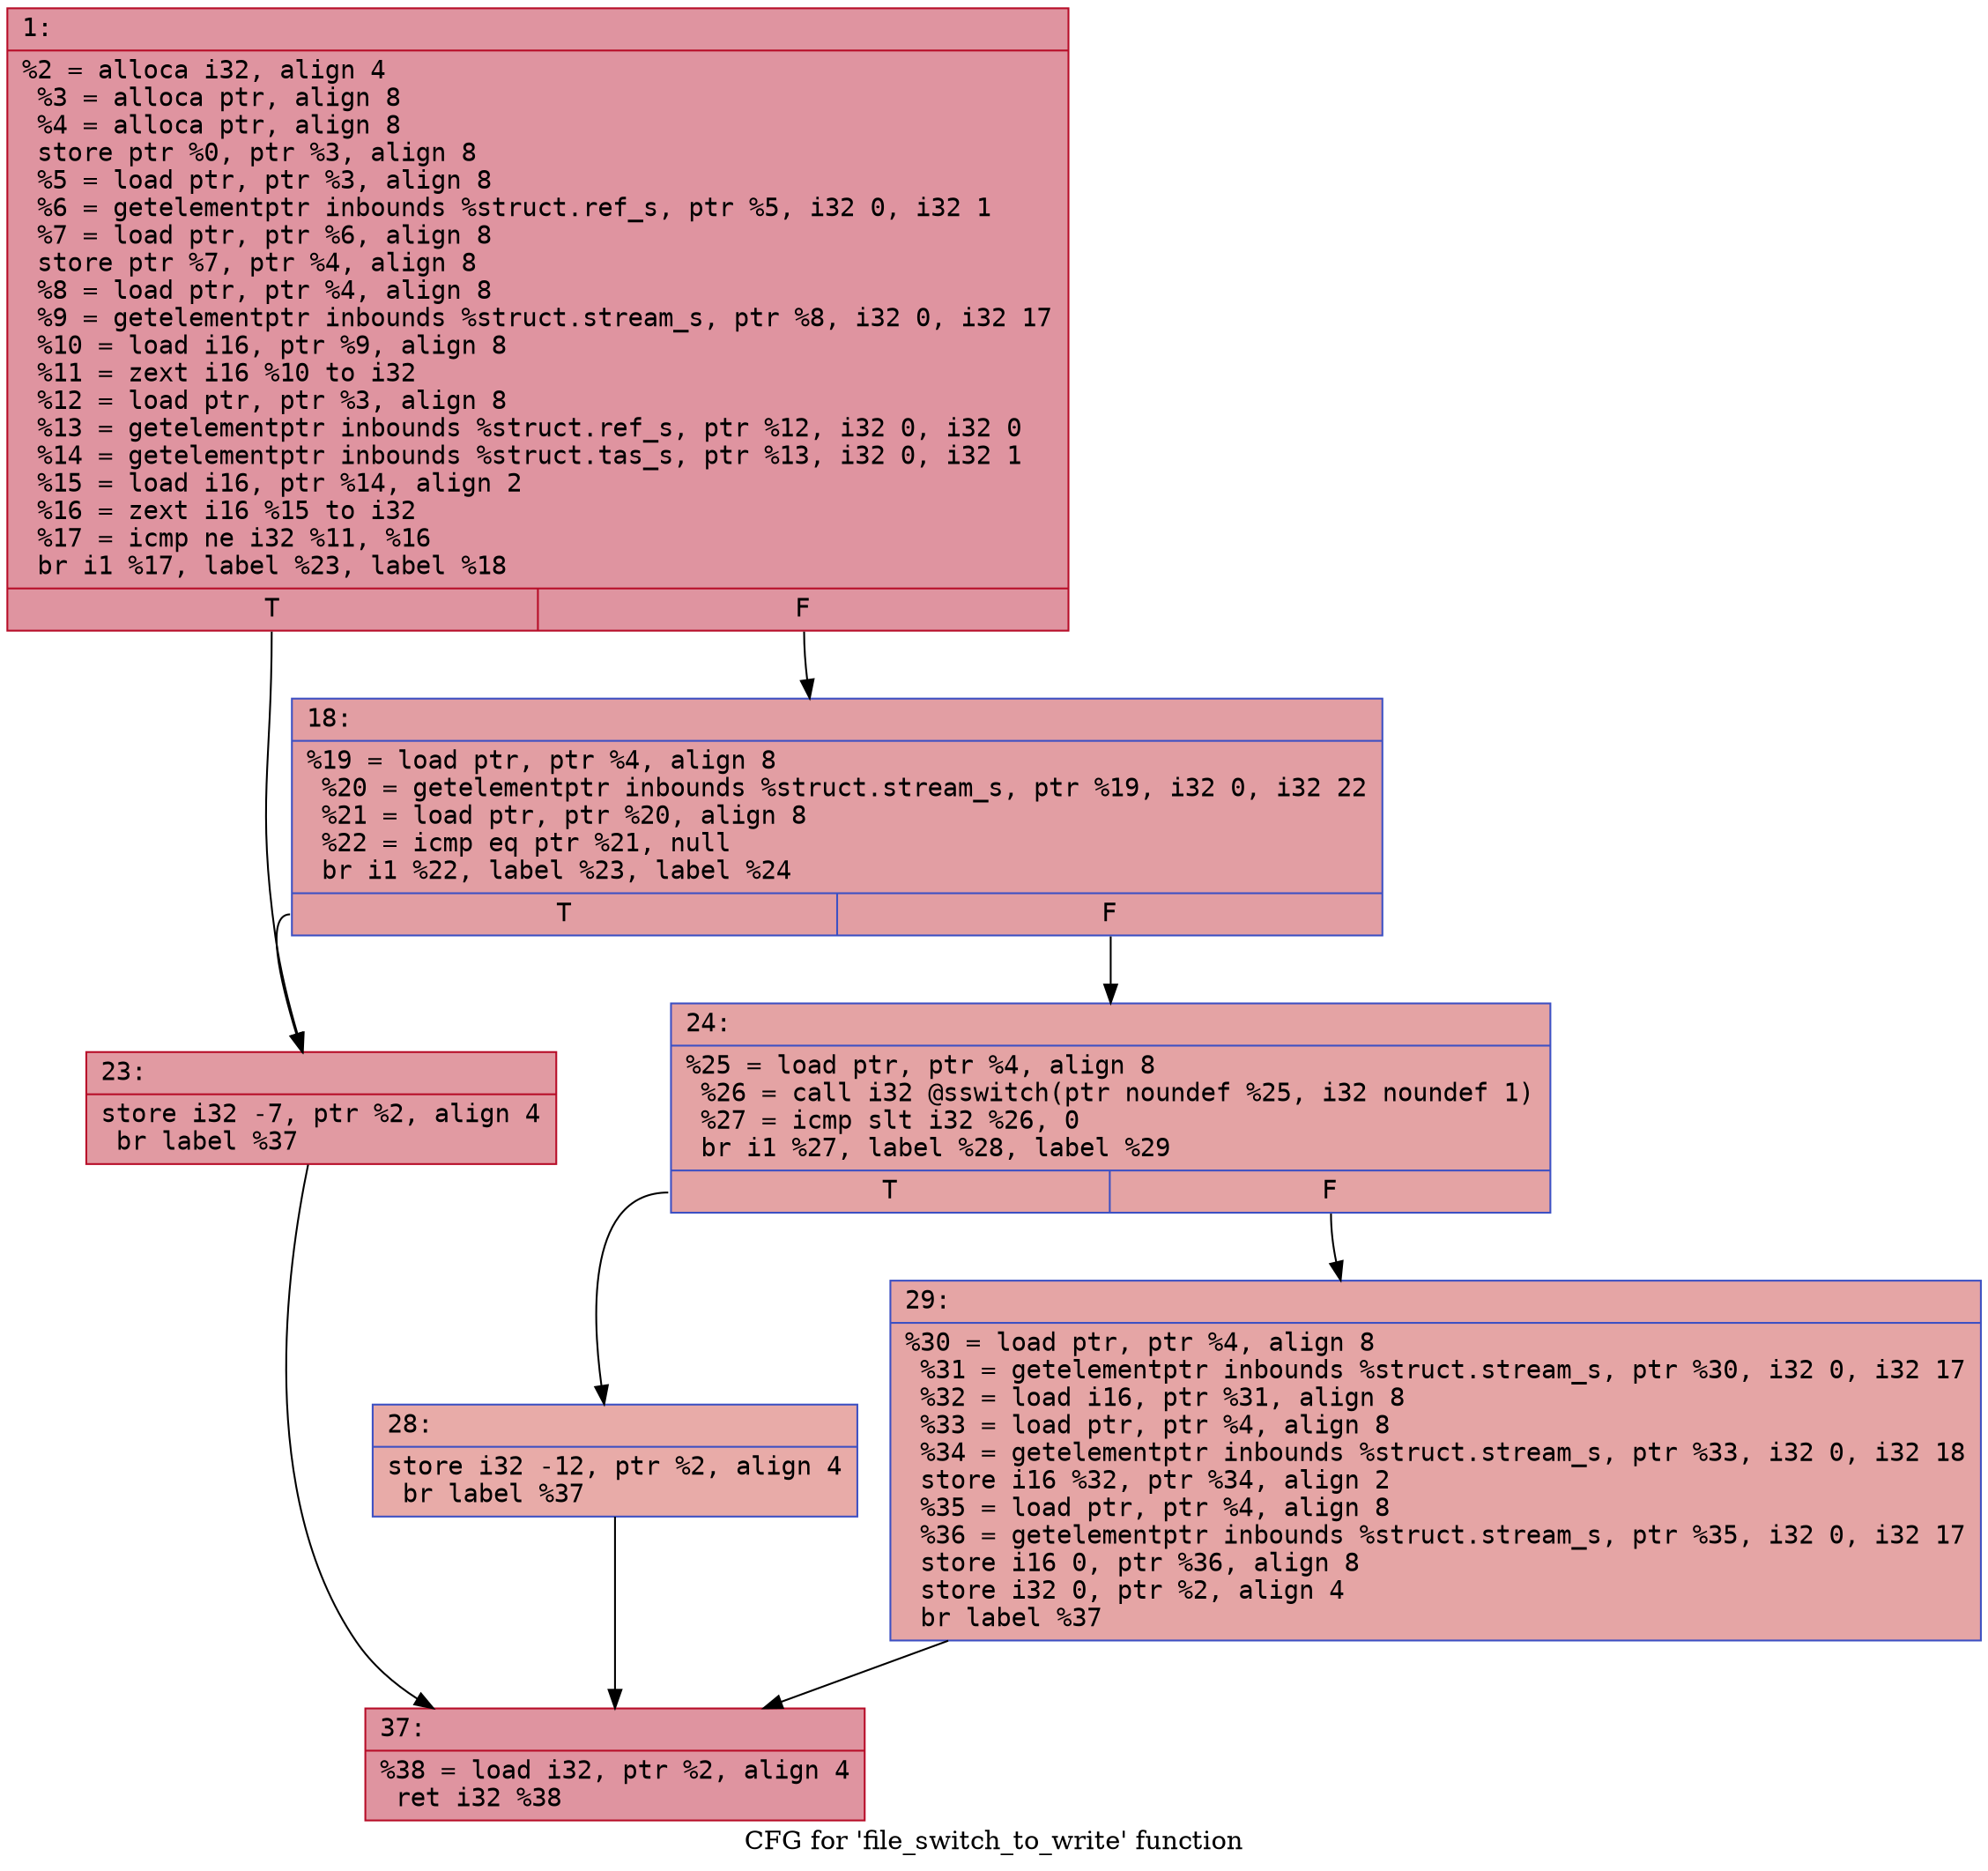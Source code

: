 digraph "CFG for 'file_switch_to_write' function" {
	label="CFG for 'file_switch_to_write' function";

	Node0x600001a1b110 [shape=record,color="#b70d28ff", style=filled, fillcolor="#b70d2870" fontname="Courier",label="{1:\l|  %2 = alloca i32, align 4\l  %3 = alloca ptr, align 8\l  %4 = alloca ptr, align 8\l  store ptr %0, ptr %3, align 8\l  %5 = load ptr, ptr %3, align 8\l  %6 = getelementptr inbounds %struct.ref_s, ptr %5, i32 0, i32 1\l  %7 = load ptr, ptr %6, align 8\l  store ptr %7, ptr %4, align 8\l  %8 = load ptr, ptr %4, align 8\l  %9 = getelementptr inbounds %struct.stream_s, ptr %8, i32 0, i32 17\l  %10 = load i16, ptr %9, align 8\l  %11 = zext i16 %10 to i32\l  %12 = load ptr, ptr %3, align 8\l  %13 = getelementptr inbounds %struct.ref_s, ptr %12, i32 0, i32 0\l  %14 = getelementptr inbounds %struct.tas_s, ptr %13, i32 0, i32 1\l  %15 = load i16, ptr %14, align 2\l  %16 = zext i16 %15 to i32\l  %17 = icmp ne i32 %11, %16\l  br i1 %17, label %23, label %18\l|{<s0>T|<s1>F}}"];
	Node0x600001a1b110:s0 -> Node0x600001a1b200[tooltip="1 -> 23\nProbability 50.00%" ];
	Node0x600001a1b110:s1 -> Node0x600001a1b1b0[tooltip="1 -> 18\nProbability 50.00%" ];
	Node0x600001a1b1b0 [shape=record,color="#3d50c3ff", style=filled, fillcolor="#be242e70" fontname="Courier",label="{18:\l|  %19 = load ptr, ptr %4, align 8\l  %20 = getelementptr inbounds %struct.stream_s, ptr %19, i32 0, i32 22\l  %21 = load ptr, ptr %20, align 8\l  %22 = icmp eq ptr %21, null\l  br i1 %22, label %23, label %24\l|{<s0>T|<s1>F}}"];
	Node0x600001a1b1b0:s0 -> Node0x600001a1b200[tooltip="18 -> 23\nProbability 37.50%" ];
	Node0x600001a1b1b0:s1 -> Node0x600001a1b250[tooltip="18 -> 24\nProbability 62.50%" ];
	Node0x600001a1b200 [shape=record,color="#b70d28ff", style=filled, fillcolor="#bb1b2c70" fontname="Courier",label="{23:\l|  store i32 -7, ptr %2, align 4\l  br label %37\l}"];
	Node0x600001a1b200 -> Node0x600001a1b340[tooltip="23 -> 37\nProbability 100.00%" ];
	Node0x600001a1b250 [shape=record,color="#3d50c3ff", style=filled, fillcolor="#c32e3170" fontname="Courier",label="{24:\l|  %25 = load ptr, ptr %4, align 8\l  %26 = call i32 @sswitch(ptr noundef %25, i32 noundef 1)\l  %27 = icmp slt i32 %26, 0\l  br i1 %27, label %28, label %29\l|{<s0>T|<s1>F}}"];
	Node0x600001a1b250:s0 -> Node0x600001a1b2a0[tooltip="24 -> 28\nProbability 37.50%" ];
	Node0x600001a1b250:s1 -> Node0x600001a1b2f0[tooltip="24 -> 29\nProbability 62.50%" ];
	Node0x600001a1b2a0 [shape=record,color="#3d50c3ff", style=filled, fillcolor="#cc403a70" fontname="Courier",label="{28:\l|  store i32 -12, ptr %2, align 4\l  br label %37\l}"];
	Node0x600001a1b2a0 -> Node0x600001a1b340[tooltip="28 -> 37\nProbability 100.00%" ];
	Node0x600001a1b2f0 [shape=record,color="#3d50c3ff", style=filled, fillcolor="#c5333470" fontname="Courier",label="{29:\l|  %30 = load ptr, ptr %4, align 8\l  %31 = getelementptr inbounds %struct.stream_s, ptr %30, i32 0, i32 17\l  %32 = load i16, ptr %31, align 8\l  %33 = load ptr, ptr %4, align 8\l  %34 = getelementptr inbounds %struct.stream_s, ptr %33, i32 0, i32 18\l  store i16 %32, ptr %34, align 2\l  %35 = load ptr, ptr %4, align 8\l  %36 = getelementptr inbounds %struct.stream_s, ptr %35, i32 0, i32 17\l  store i16 0, ptr %36, align 8\l  store i32 0, ptr %2, align 4\l  br label %37\l}"];
	Node0x600001a1b2f0 -> Node0x600001a1b340[tooltip="29 -> 37\nProbability 100.00%" ];
	Node0x600001a1b340 [shape=record,color="#b70d28ff", style=filled, fillcolor="#b70d2870" fontname="Courier",label="{37:\l|  %38 = load i32, ptr %2, align 4\l  ret i32 %38\l}"];
}
